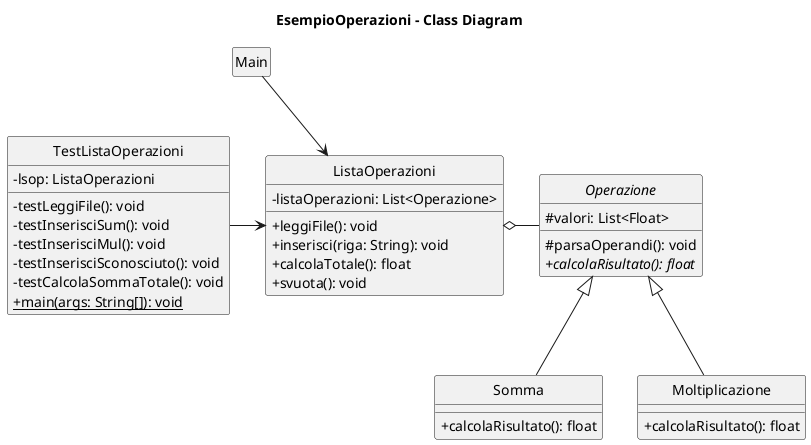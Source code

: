 ' PlantUML: tool per la generazione di UML (.png) in modo testuale
' supporta diversi diagrammi UML 
' (es. diagramma delle classi, di sequenza...)
' esempio file class_diagram.wsd per generare UML a destra
' download (jar): http://plantuml.com/download
' documentazione: http://plantuml.com/class-diagram
' estensione per VS Code (PlantUML): https://marketplace.visualstudio.com/items?itemName=jebbs.plantuml
' (premi ALT-D per aprire la preview in VS Code)
@startuml
' START STYLE
skinparam {
	'monochrome true
	'shadowing false
	'classBackgroundColor white
	'noteBackgroundColor white
	classAttributeIconSize 0
	'linetype polyline
	'linetype ortho
}
hide circle
' END STYLE

title EsempioOperazioni - Class Diagram

class Main
hide Main members

class TestListaOperazioni {
	- lsop: ListaOperazioni
	- testLeggiFile(): void
	- testInserisciSum(): void
	- testInserisciMul(): void
	- testInserisciSconosciuto(): void
	- testCalcolaSommaTotale(): void
	+ {static} main(args: String[]): void
}

abstract class Operazione {
	# valori: List<Float>
	# parsaOperandi(): void
	+ {abstract} calcolaRisultato(): float
}

class Somma {
	+ calcolaRisultato(): float
}

class Moltiplicazione {
	+ calcolaRisultato(): float
}

class ListaOperazioni {
	- listaOperazioni: List<Operazione>
	+ leggiFile(): void
	+ inserisci(riga: String): void
	+ calcolaTotale(): float
	+ svuota(): void
}

' definisco le relazioni
Operazione <|-down- Somma
Operazione <|-down- Moltiplicazione
Main -right-> ListaOperazioni
TestListaOperazioni -right-> ListaOperazioni
ListaOperazioni o-right- Operazione

' per correggere il posizionamento
' posso aggiungere degli archi nascosti
Main -[hidden]-> TestListaOperazioni

@enduml